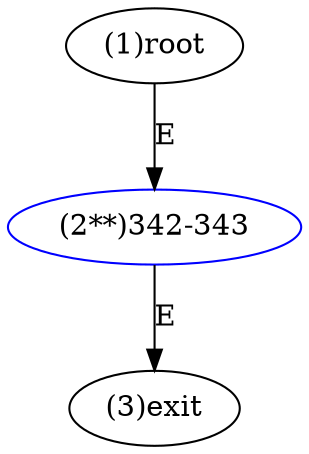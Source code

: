 digraph "" { 
1[ label="(1)root"];
2[ label="(2**)342-343",color=blue];
3[ label="(3)exit"];
1->2[ label="E"];
2->3[ label="E"];
}